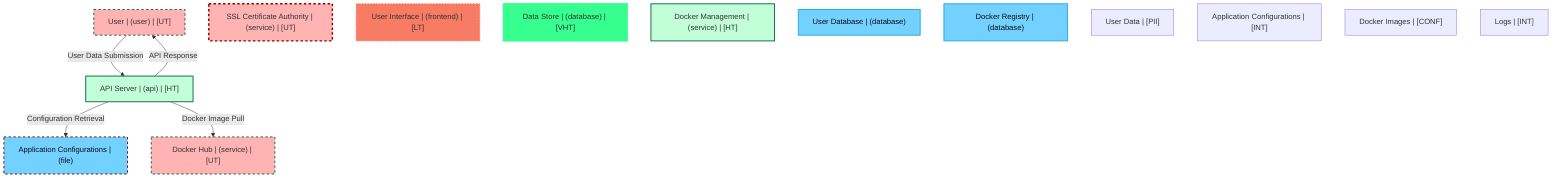 graph TB
  node_01F8Z2F5J6K8D5F6D5K8J5F6K10["User | (user) | [UT]"]:::untrusted
  node_01F8Z2F5J6K8D5F6D5K8J5F6K11["Docker Hub | (service) | [UT]"]:::untrusted
  node_01F8Z2F5J6K8D5F6D5K8J5F6K12["SSL Certificate Authority | (service) | [UT]"]:::untrusted
  node_01F8Z2F5J6K8D5F6D5K8J5F6K3["User Interface | (frontend) | [LT]"]:::lowTrust
  node_01F8Z2F5J6K8D5F6D5K8J5F6K4["API Server | (api) | [HT]"]:::highTrust
  node_01F8Z2F5J6K8D5F6D5K8J5F6K5["Data Store | (database) | [VHT]"]:::veryHighTrust
  node_01F8Z2F5J6K8D5F6D5K8J5F6K6["Docker Management | (service) | [HT]"]:::highTrust
  node_01F8Z2F5J6K8D5F6D5K8J5F6K7["User Database | (database)"]:::dataStore
  node_01F8Z2F5J6K8D5F6D5K8J5F6K8["Application Configurations | (file)"]:::dataStore
  node_01F8Z2F5J6K8D5F6D5K8J5F6K9["Docker Registry | (database)"]:::dataStore
  node_01F8Z2F5J6K8D5F6D5K8J5F6J9["User Data | [PII]"]:::dataAsset,pii
  node_01F8Z2F5J6K8D5F6D5K8J5F6K0["Application Configurations | [INT]"]:::dataAsset,internal
  node_01F8Z2F5J6K8D5F6D5K8J5F6K1["Docker Images | [CONF]"]:::dataAsset,confidential
  node_01F8Z2F5J6K8D5F6D5K8J5F6K2["Logs | [INT]"]:::dataAsset,internal

  node_01F8Z2F5J6K8D5F6D5K8J5F6K10 -->|User Data Submission| node_01F8Z2F5J6K8D5F6D5K8J5F6K4:::encryptedFlow
  node_01F8Z2F5J6K8D5F6D5K8J5F6K4 -->|API Response| node_01F8Z2F5J6K8D5F6D5K8J5F6K10:::encryptedFlow
  node_01F8Z2F5J6K8D5F6D5K8J5F6K4 -->|Configuration Retrieval| node_01F8Z2F5J6K8D5F6D5K8J5F6K8:::unencryptedFlow
  node_01F8Z2F5J6K8D5F6D5K8J5F6K4 -->|Docker Image Pull| node_01F8Z2F5J6K8D5F6D5K8J5F6K11:::encryptedFlow

  classDef externalEntity fill:#FFB3B3,stroke:#8B0000,stroke-width:2px,color:#0B0D17
  classDef process fill:#C2FFD8,stroke:#106B49,stroke-width:2px,color:#0B0D17
  classDef dataStore fill:#73d1ff,stroke:#29ABE2,stroke-width:2px,color:#0B0D17
  classDef dataAsset fill:#ffa1ad,stroke:#A259FF,stroke-width:2px,color:#0B0D17
  classDef untrusted fill:#FFB3B3,stroke:#8B0000,stroke-width:3px,stroke-dasharray:5 5
  classDef lowTrust fill:#f77c63,stroke:#f77c63,stroke-width:2px,stroke-dasharray:3 3
  classDef mediumTrust fill:#FFF2B3,stroke:#7A6300,stroke-width:2px
  classDef highTrust fill:#C2FFD8,stroke:#106B49,stroke-width:2px
  classDef veryHighTrust fill:#36FF8F,stroke:#36FF8F,stroke-width:3px
  classDef public fill:#C2FFD8,stroke:#106B49,stroke-width:1px
  classDef internal fill:#FFF2B3,stroke:#7A6300,stroke-width:1px
  classDef confidential fill:#FFB3B3,stroke:#8B0000,stroke-width:2px
  classDef restricted fill:#8B0000,stroke:#8B0000,stroke-width:3px
  classDef pii fill:#ffa1ad,stroke:#A259FF,stroke-width:2px
  classDef pci fill:#8B0000,stroke:#8B0000,stroke-width:3px
  classDef phi fill:#ffa1ad,stroke:#A259FF,stroke-width:3px
  classDef encryptedFlow stroke:#106B49,stroke-width:2px
  classDef unencryptedFlow stroke:#8B0000,stroke-width:2px,stroke-dasharray:5 5
  classDef authenticatedFlow stroke:#29ABE2,stroke-width:2px
  classDef trustBoundary fill:transparent,stroke:#2E3440,stroke-width:3px,stroke-dasharray:10 5